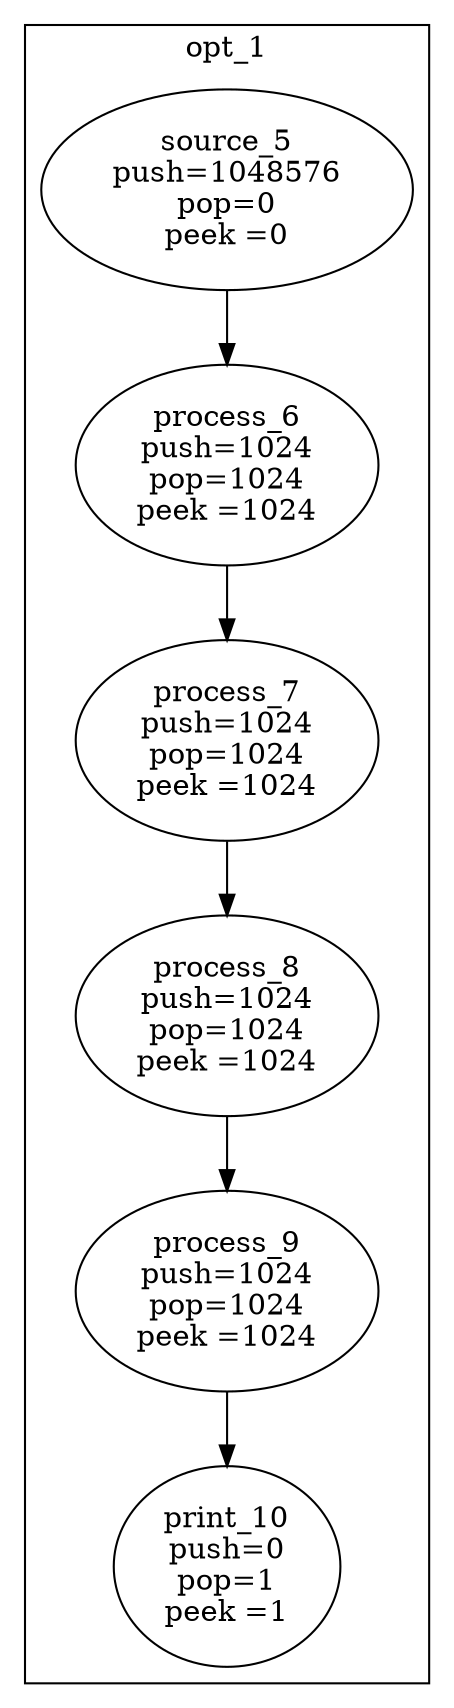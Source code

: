 digraph streamit {
subgraph cluster_node1 {
 label="opt_1";
node2 [ label="source_5\npush=1048576\npop=0\npeek =0" ]
node3 [ label="process_6\npush=1024\npop=1024\npeek =1024" ]
node2 -> node3
node4 [ label="process_7\npush=1024\npop=1024\npeek =1024" ]
node3 -> node4
node5 [ label="process_8\npush=1024\npop=1024\npeek =1024" ]
node4 -> node5
node6 [ label="process_9\npush=1024\npop=1024\npeek =1024" ]
node5 -> node6
node7 [ label="print_10\npush=0\npop=1\npeek =1" ]
node6 -> node7
}
}
